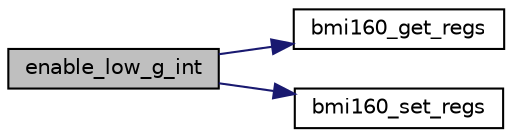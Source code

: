 digraph "enable_low_g_int"
{
  edge [fontname="Helvetica",fontsize="10",labelfontname="Helvetica",labelfontsize="10"];
  node [fontname="Helvetica",fontsize="10",shape=record];
  rankdir="LR";
  Node1 [label="enable_low_g_int",height=0.2,width=0.4,color="black", fillcolor="grey75", style="filled", fontcolor="black"];
  Node1 -> Node2 [color="midnightblue",fontsize="10",style="solid",fontname="Helvetica"];
  Node2 [label="bmi160_get_regs",height=0.2,width=0.4,color="black", fillcolor="white", style="filled",URL="$bmi160_8c.html#a9bebc4a575526f49e625a87de9478e04",tooltip="This API reads the data from the given register address of sensor. "];
  Node1 -> Node3 [color="midnightblue",fontsize="10",style="solid",fontname="Helvetica"];
  Node3 [label="bmi160_set_regs",height=0.2,width=0.4,color="black", fillcolor="white", style="filled",URL="$bmi160_8c.html#a5bea435582a9fdb2c331f64b61e0d6c5",tooltip="This API writes the given data to the register address of sensor. "];
}
